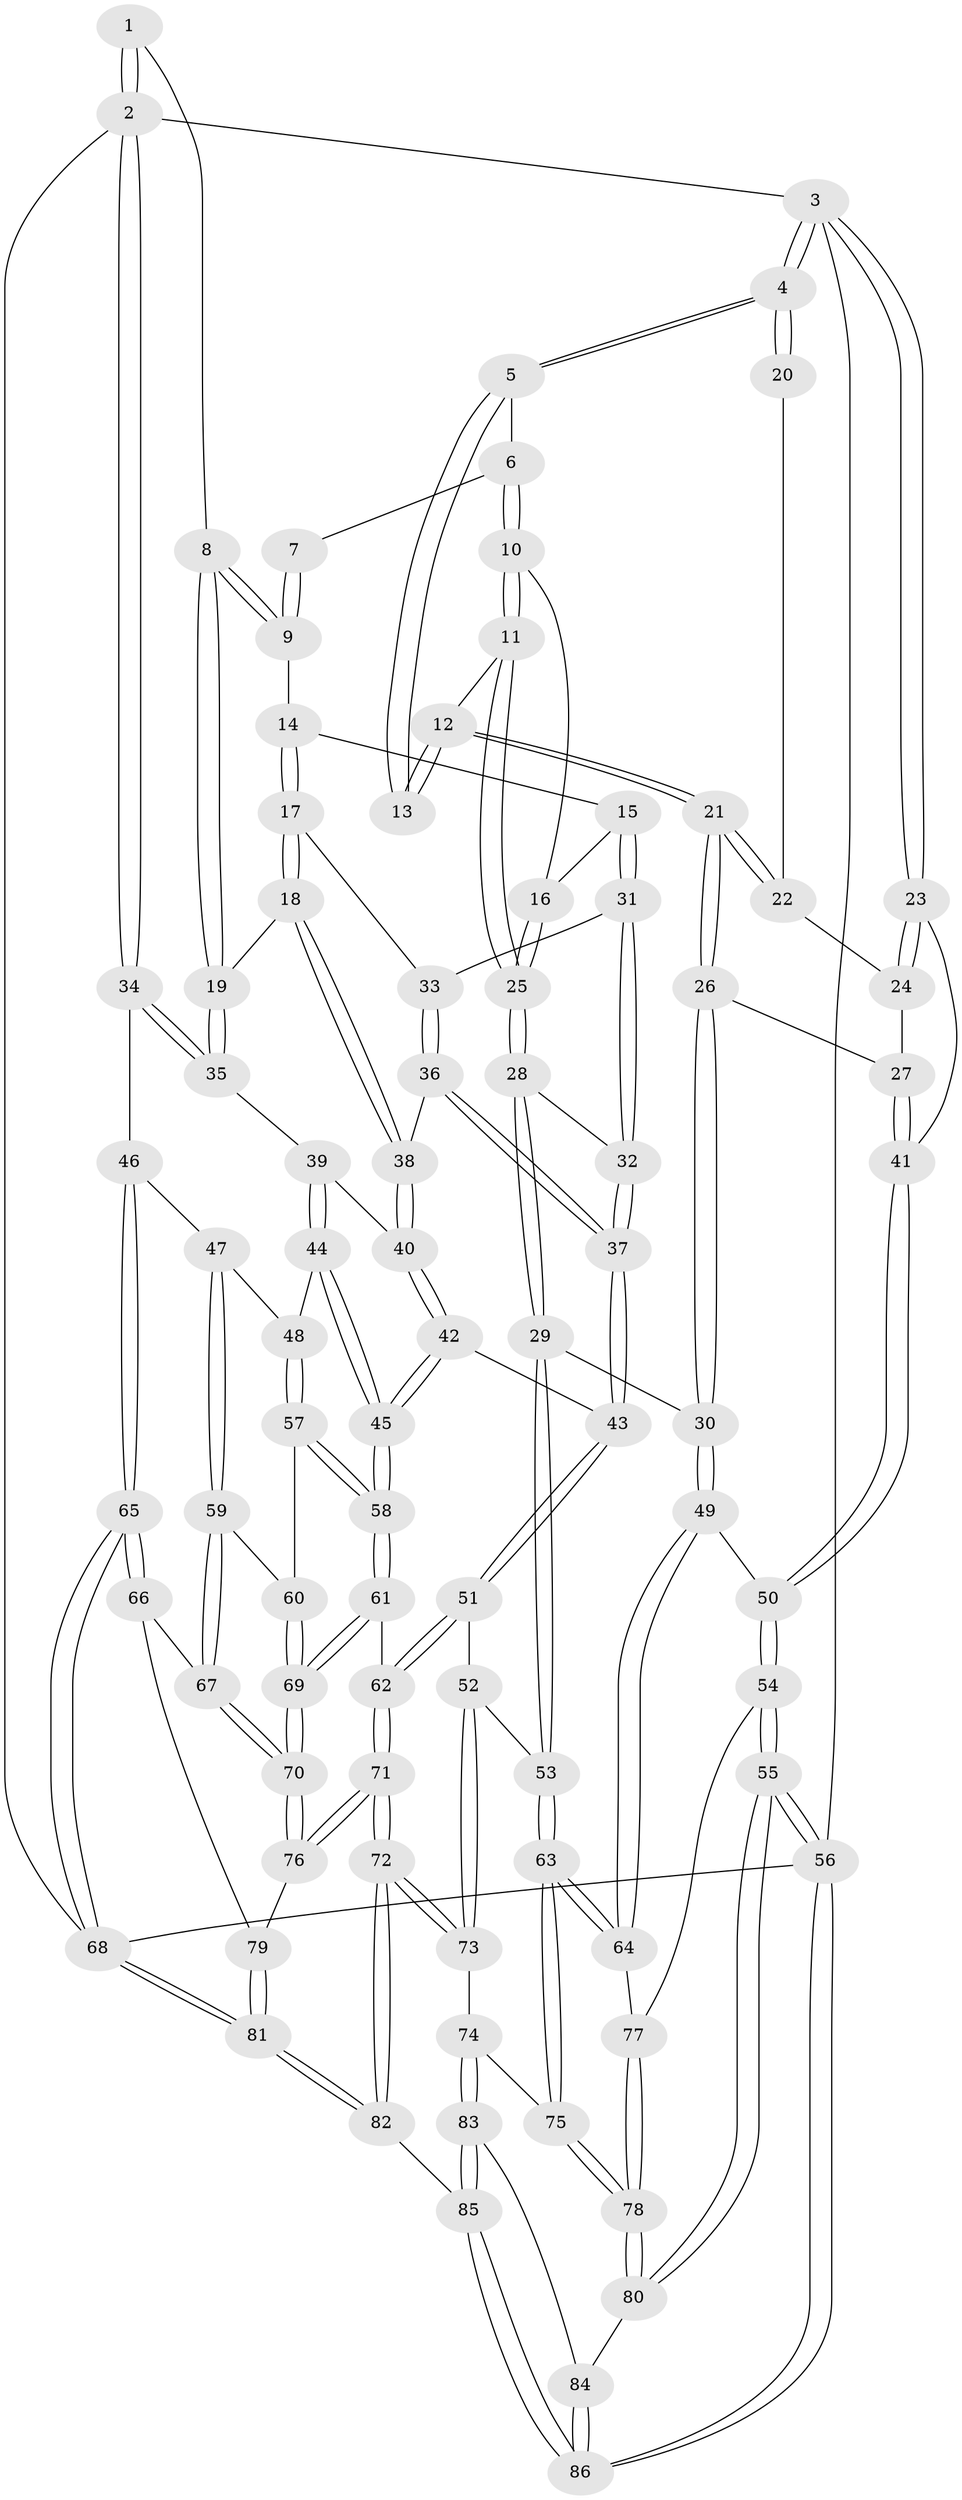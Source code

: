 // Generated by graph-tools (version 1.1) at 2025/27/03/09/25 03:27:14]
// undirected, 86 vertices, 212 edges
graph export_dot {
graph [start="1"]
  node [color=gray90,style=filled];
  1 [pos="+0.9932725477231161+0"];
  2 [pos="+1+0"];
  3 [pos="+0+0"];
  4 [pos="+0+0"];
  5 [pos="+0.3577344638914361+0"];
  6 [pos="+0.3832176347094949+0"];
  7 [pos="+0.4835683474817695+0"];
  8 [pos="+0.8229404485095752+0.1310278521036462"];
  9 [pos="+0.5474053816419644+0"];
  10 [pos="+0.3909806150799622+0.17302773743312036"];
  11 [pos="+0.25475283190750697+0.15832274256197776"];
  12 [pos="+0.23780243000925555+0.14162267956608404"];
  13 [pos="+0.23839681326699302+0.09890108622725488"];
  14 [pos="+0.5517668018286529+0.05702928952940302"];
  15 [pos="+0.4565227573033416+0.19742031338195815"];
  16 [pos="+0.3937070350879783+0.1761233256473619"];
  17 [pos="+0.6405630747981309+0.21753434696208013"];
  18 [pos="+0.7216331467627158+0.2189131124234568"];
  19 [pos="+0.82447669064042+0.143901504005256"];
  20 [pos="+0.09429861072284708+0.08011277441929075"];
  21 [pos="+0.1625031241269452+0.1971043772198699"];
  22 [pos="+0.09399282088071728+0.16746703050527914"];
  23 [pos="+0+0.08989870600579061"];
  24 [pos="+0.042051354871225494+0.1817267536513666"];
  25 [pos="+0.312436074237507+0.31908749200257"];
  26 [pos="+0.13473844760593495+0.34439225057454076"];
  27 [pos="+0.07436061142819654+0.2870918798564673"];
  28 [pos="+0.31409458665587325+0.35315053906567834"];
  29 [pos="+0.2623530319682418+0.4256921676534127"];
  30 [pos="+0.14374509998508958+0.38099825160715456"];
  31 [pos="+0.4686452818568063+0.23076219143982987"];
  32 [pos="+0.4527452167092921+0.3133147800738975"];
  33 [pos="+0.6296577117577048+0.22898128561194261"];
  34 [pos="+1+0.25970004083978643"];
  35 [pos="+0.9338807347342978+0.22097187795722797"];
  36 [pos="+0.5954438387716728+0.31492947658221976"];
  37 [pos="+0.5572699199521443+0.3845469258800591"];
  38 [pos="+0.7492857229413742+0.3521745853955257"];
  39 [pos="+0.8421811918403397+0.3692490746210625"];
  40 [pos="+0.74983408013296+0.35383338992222435"];
  41 [pos="+0+0.18142607645459796"];
  42 [pos="+0.683253463438875+0.44581947136714456"];
  43 [pos="+0.5726383459769875+0.4398396392467816"];
  44 [pos="+0.8715407497391056+0.4334646438912446"];
  45 [pos="+0.7289470148932795+0.4958961525055887"];
  46 [pos="+1+0.35443383272264795"];
  47 [pos="+0.9923099139021951+0.43748995376136496"];
  48 [pos="+0.8872898344948509+0.44592154666599015"];
  49 [pos="+0+0.48027702571885944"];
  50 [pos="+0+0.5009603197058462"];
  51 [pos="+0.5222114220437934+0.516254937461539"];
  52 [pos="+0.4686974631290188+0.5286563702192799"];
  53 [pos="+0.29144021525882413+0.49974708288719527"];
  54 [pos="+0+0.5251071396817507"];
  55 [pos="+0+1"];
  56 [pos="+0+1"];
  57 [pos="+0.8734573813980039+0.5278765120094914"];
  58 [pos="+0.7579387623541571+0.5933222131631389"];
  59 [pos="+0.9431571086019983+0.5855168898598079"];
  60 [pos="+0.9312876979590204+0.5815142299002642"];
  61 [pos="+0.752686421407641+0.6192701393163932"];
  62 [pos="+0.6124966566572492+0.652869542786364"];
  63 [pos="+0.23519732312354508+0.6528448652691095"];
  64 [pos="+0.2147439433754932+0.6533345829113804"];
  65 [pos="+1+0.6866026884858046"];
  66 [pos="+1+0.6643701558187144"];
  67 [pos="+0.9961140796234318+0.635966590898058"];
  68 [pos="+1+1"];
  69 [pos="+0.7928675592547771+0.669188984077189"];
  70 [pos="+0.8080809363369907+0.7013288771760718"];
  71 [pos="+0.5497077230584695+0.8209827970458107"];
  72 [pos="+0.5420142595988279+0.8340658158606848"];
  73 [pos="+0.42750524440742144+0.7923279036948294"];
  74 [pos="+0.30839882103611505+0.7877247027352232"];
  75 [pos="+0.2981984246117764+0.7768931872634021"];
  76 [pos="+0.8098505279264976+0.7153585485908457"];
  77 [pos="+0.08374578601825582+0.7052240201187423"];
  78 [pos="+0.01067996871045005+0.8652056182276998"];
  79 [pos="+0.8436981577558648+0.7942721287296374"];
  80 [pos="+0+0.8956946511382015"];
  81 [pos="+0.8618128512649638+1"];
  82 [pos="+0.6900279973153134+1"];
  83 [pos="+0.28708562709314794+0.8583703088543209"];
  84 [pos="+0.21363285742655802+0.9292942427496651"];
  85 [pos="+0.4152151198675298+1"];
  86 [pos="+0.12844800436023604+1"];
  1 -- 2;
  1 -- 2;
  1 -- 8;
  2 -- 3;
  2 -- 34;
  2 -- 34;
  2 -- 68;
  3 -- 4;
  3 -- 4;
  3 -- 23;
  3 -- 23;
  3 -- 56;
  4 -- 5;
  4 -- 5;
  4 -- 20;
  4 -- 20;
  5 -- 6;
  5 -- 13;
  5 -- 13;
  6 -- 7;
  6 -- 10;
  6 -- 10;
  7 -- 9;
  7 -- 9;
  8 -- 9;
  8 -- 9;
  8 -- 19;
  8 -- 19;
  9 -- 14;
  10 -- 11;
  10 -- 11;
  10 -- 16;
  11 -- 12;
  11 -- 25;
  11 -- 25;
  12 -- 13;
  12 -- 13;
  12 -- 21;
  12 -- 21;
  14 -- 15;
  14 -- 17;
  14 -- 17;
  15 -- 16;
  15 -- 31;
  15 -- 31;
  16 -- 25;
  16 -- 25;
  17 -- 18;
  17 -- 18;
  17 -- 33;
  18 -- 19;
  18 -- 38;
  18 -- 38;
  19 -- 35;
  19 -- 35;
  20 -- 22;
  21 -- 22;
  21 -- 22;
  21 -- 26;
  21 -- 26;
  22 -- 24;
  23 -- 24;
  23 -- 24;
  23 -- 41;
  24 -- 27;
  25 -- 28;
  25 -- 28;
  26 -- 27;
  26 -- 30;
  26 -- 30;
  27 -- 41;
  27 -- 41;
  28 -- 29;
  28 -- 29;
  28 -- 32;
  29 -- 30;
  29 -- 53;
  29 -- 53;
  30 -- 49;
  30 -- 49;
  31 -- 32;
  31 -- 32;
  31 -- 33;
  32 -- 37;
  32 -- 37;
  33 -- 36;
  33 -- 36;
  34 -- 35;
  34 -- 35;
  34 -- 46;
  35 -- 39;
  36 -- 37;
  36 -- 37;
  36 -- 38;
  37 -- 43;
  37 -- 43;
  38 -- 40;
  38 -- 40;
  39 -- 40;
  39 -- 44;
  39 -- 44;
  40 -- 42;
  40 -- 42;
  41 -- 50;
  41 -- 50;
  42 -- 43;
  42 -- 45;
  42 -- 45;
  43 -- 51;
  43 -- 51;
  44 -- 45;
  44 -- 45;
  44 -- 48;
  45 -- 58;
  45 -- 58;
  46 -- 47;
  46 -- 65;
  46 -- 65;
  47 -- 48;
  47 -- 59;
  47 -- 59;
  48 -- 57;
  48 -- 57;
  49 -- 50;
  49 -- 64;
  49 -- 64;
  50 -- 54;
  50 -- 54;
  51 -- 52;
  51 -- 62;
  51 -- 62;
  52 -- 53;
  52 -- 73;
  52 -- 73;
  53 -- 63;
  53 -- 63;
  54 -- 55;
  54 -- 55;
  54 -- 77;
  55 -- 56;
  55 -- 56;
  55 -- 80;
  55 -- 80;
  56 -- 86;
  56 -- 86;
  56 -- 68;
  57 -- 58;
  57 -- 58;
  57 -- 60;
  58 -- 61;
  58 -- 61;
  59 -- 60;
  59 -- 67;
  59 -- 67;
  60 -- 69;
  60 -- 69;
  61 -- 62;
  61 -- 69;
  61 -- 69;
  62 -- 71;
  62 -- 71;
  63 -- 64;
  63 -- 64;
  63 -- 75;
  63 -- 75;
  64 -- 77;
  65 -- 66;
  65 -- 66;
  65 -- 68;
  65 -- 68;
  66 -- 67;
  66 -- 79;
  67 -- 70;
  67 -- 70;
  68 -- 81;
  68 -- 81;
  69 -- 70;
  69 -- 70;
  70 -- 76;
  70 -- 76;
  71 -- 72;
  71 -- 72;
  71 -- 76;
  71 -- 76;
  72 -- 73;
  72 -- 73;
  72 -- 82;
  72 -- 82;
  73 -- 74;
  74 -- 75;
  74 -- 83;
  74 -- 83;
  75 -- 78;
  75 -- 78;
  76 -- 79;
  77 -- 78;
  77 -- 78;
  78 -- 80;
  78 -- 80;
  79 -- 81;
  79 -- 81;
  80 -- 84;
  81 -- 82;
  81 -- 82;
  82 -- 85;
  83 -- 84;
  83 -- 85;
  83 -- 85;
  84 -- 86;
  84 -- 86;
  85 -- 86;
  85 -- 86;
}
